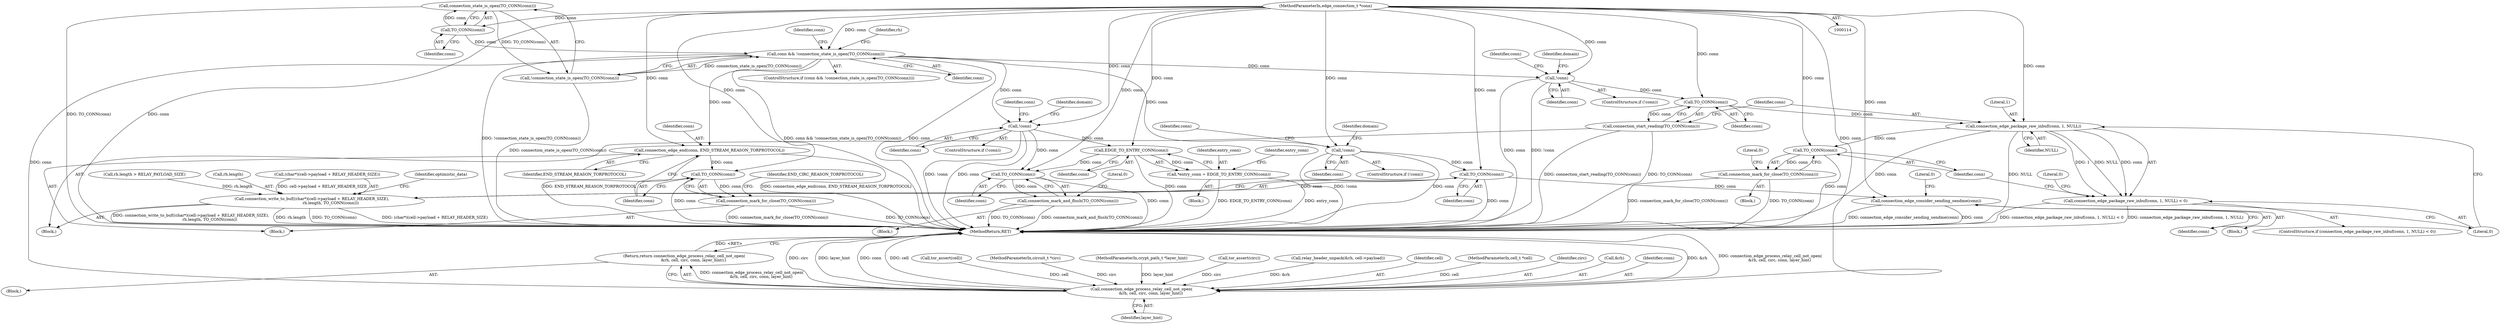 digraph "0_tor_56a7c5bc15e0447203a491c1ee37de9939ad1dcd@API" {
"1000208" [label="(Call,connection_state_is_open(TO_CONN(conn)))"];
"1000209" [label="(Call,TO_CONN(conn))"];
"1000117" [label="(MethodParameterIn,edge_connection_t *conn)"];
"1000207" [label="(Call,!connection_state_is_open(TO_CONN(conn)))"];
"1000205" [label="(Call,conn && !connection_state_is_open(TO_CONN(conn)))"];
"1000249" [label="(Call,connection_edge_process_relay_cell_not_open(\n               &rh, cell, circ, conn, layer_hint))"];
"1000248" [label="(Return,return connection_edge_process_relay_cell_not_open(\n               &rh, cell, circ, conn, layer_hint);)"];
"1000373" [label="(Call,connection_edge_end(conn, END_STREAM_REASON_TORPROTOCOL))"];
"1000377" [label="(Call,TO_CONN(conn))"];
"1000376" [label="(Call,connection_mark_for_close(TO_CONN(conn)))"];
"1000397" [label="(Call,!conn)"];
"1000439" [label="(Call,TO_CONN(conn))"];
"1000428" [label="(Call,connection_write_to_buf((char*)(cell->payload + RELAY_HEADER_SIZE),\n                              rh.length, TO_CONN(conn)))"];
"1000445" [label="(Call,connection_edge_consider_sending_sendme(conn))"];
"1000466" [label="(Call,!conn)"];
"1000488" [label="(Call,EDGE_TO_ENTRY_CONN(conn))"];
"1000486" [label="(Call,*entry_conn = EDGE_TO_ENTRY_CONN(conn))"];
"1000530" [label="(Call,TO_CONN(conn))"];
"1000529" [label="(Call,connection_mark_and_flush(TO_CONN(conn)))"];
"1000919" [label="(Call,!conn)"];
"1000948" [label="(Call,TO_CONN(conn))"];
"1000947" [label="(Call,connection_start_reading(TO_CONN(conn)))"];
"1000952" [label="(Call,connection_edge_package_raw_inbuf(conn, 1, NULL))"];
"1000951" [label="(Call,connection_edge_package_raw_inbuf(conn, 1, NULL) < 0)"];
"1000959" [label="(Call,TO_CONN(conn))"];
"1000958" [label="(Call,connection_mark_for_close(TO_CONN(conn)))"];
"1000448" [label="(Literal,0)"];
"1000137" [label="(Call,tor_assert(cell))"];
"1000484" [label="(Block,)"];
"1000467" [label="(Identifier,conn)"];
"1000488" [label="(Call,EDGE_TO_ENTRY_CONN(conn))"];
"1000951" [label="(Call,connection_edge_package_raw_inbuf(conn, 1, NULL) < 0)"];
"1000116" [label="(MethodParameterIn,circuit_t *circ)"];
"1000209" [label="(Call,TO_CONN(conn))"];
"1000247" [label="(Block,)"];
"1000947" [label="(Call,connection_start_reading(TO_CONN(conn)))"];
"1000486" [label="(Call,*entry_conn = EDGE_TO_ENTRY_CONN(conn))"];
"1000920" [label="(Identifier,conn)"];
"1000489" [label="(Identifier,conn)"];
"1000208" [label="(Call,connection_state_is_open(TO_CONN(conn)))"];
"1000118" [label="(MethodParameterIn,crypt_path_t *layer_hint)"];
"1000139" [label="(Call,tor_assert(circ))"];
"1000948" [label="(Call,TO_CONN(conn))"];
"1000255" [label="(Identifier,layer_hint)"];
"1000445" [label="(Call,connection_edge_consider_sending_sendme(conn))"];
"1000918" [label="(ControlStructure,if (!conn))"];
"1000465" [label="(ControlStructure,if (!conn))"];
"1000932" [label="(Identifier,conn)"];
"1000487" [label="(Identifier,entry_conn)"];
"1000160" [label="(Call,rh.length > RELAY_PAYLOAD_SIZE)"];
"1000531" [label="(Identifier,conn)"];
"1000217" [label="(Identifier,conn)"];
"1000260" [label="(Block,)"];
"1000396" [label="(ControlStructure,if (!conn))"];
"1000204" [label="(ControlStructure,if (conn && !connection_state_is_open(TO_CONN(conn))))"];
"1000949" [label="(Identifier,conn)"];
"1000376" [label="(Call,connection_mark_for_close(TO_CONN(conn)))"];
"1000962" [label="(Literal,0)"];
"1000959" [label="(Call,TO_CONN(conn))"];
"1000375" [label="(Identifier,END_STREAM_REASON_TORPROTOCOL)"];
"1000377" [label="(Call,TO_CONN(conn))"];
"1000205" [label="(Call,conn && !connection_state_is_open(TO_CONN(conn)))"];
"1000436" [label="(Call,rh.length)"];
"1000444" [label="(Block,)"];
"1000956" [label="(Literal,0)"];
"1000141" [label="(Call,relay_header_unpack(&rh, cell->payload))"];
"1000373" [label="(Call,connection_edge_end(conn, END_STREAM_REASON_TORPROTOCOL))"];
"1000249" [label="(Call,connection_edge_process_relay_cell_not_open(\n               &rh, cell, circ, conn, layer_hint))"];
"1000210" [label="(Identifier,conn)"];
"1000428" [label="(Call,connection_write_to_buf((char*)(cell->payload + RELAY_HEADER_SIZE),\n                              rh.length, TO_CONN(conn)))"];
"1000493" [label="(Identifier,entry_conn)"];
"1000258" [label="(Identifier,rh)"];
"1000530" [label="(Call,TO_CONN(conn))"];
"1000957" [label="(Block,)"];
"1000960" [label="(Identifier,conn)"];
"1000117" [label="(MethodParameterIn,edge_connection_t *conn)"];
"1000470" [label="(Identifier,domain)"];
"1000374" [label="(Identifier,conn)"];
"1000252" [label="(Identifier,cell)"];
"1000248" [label="(Return,return connection_edge_process_relay_cell_not_open(\n               &rh, cell, circ, conn, layer_hint);)"];
"1000115" [label="(MethodParameterIn,cell_t *cell)"];
"1000528" [label="(Block,)"];
"1000964" [label="(Literal,0)"];
"1000381" [label="(Identifier,END_CIRC_REASON_TORPROTOCOL)"];
"1000372" [label="(Block,)"];
"1000440" [label="(Identifier,conn)"];
"1000954" [label="(Literal,1)"];
"1000397" [label="(Call,!conn)"];
"1000398" [label="(Identifier,conn)"];
"1000466" [label="(Call,!conn)"];
"1000206" [label="(Identifier,conn)"];
"1000401" [label="(Identifier,domain)"];
"1000952" [label="(Call,connection_edge_package_raw_inbuf(conn, 1, NULL))"];
"1000953" [label="(Identifier,conn)"];
"1000958" [label="(Call,connection_mark_for_close(TO_CONN(conn)))"];
"1000429" [label="(Call,(char*)(cell->payload + RELAY_HEADER_SIZE))"];
"1000955" [label="(Identifier,NULL)"];
"1000443" [label="(Identifier,optimistic_data)"];
"1001058" [label="(MethodReturn,RET)"];
"1000439" [label="(Call,TO_CONN(conn))"];
"1000950" [label="(ControlStructure,if (connection_edge_package_raw_inbuf(conn, 1, NULL) < 0))"];
"1000446" [label="(Identifier,conn)"];
"1000923" [label="(Identifier,domain)"];
"1000533" [label="(Literal,0)"];
"1000207" [label="(Call,!connection_state_is_open(TO_CONN(conn)))"];
"1000253" [label="(Identifier,circ)"];
"1000412" [label="(Identifier,conn)"];
"1000919" [label="(Call,!conn)"];
"1000480" [label="(Identifier,conn)"];
"1000378" [label="(Identifier,conn)"];
"1000250" [label="(Call,&rh)"];
"1000529" [label="(Call,connection_mark_and_flush(TO_CONN(conn)))"];
"1000254" [label="(Identifier,conn)"];
"1000208" -> "1000207"  [label="AST: "];
"1000208" -> "1000209"  [label="CFG: "];
"1000209" -> "1000208"  [label="AST: "];
"1000207" -> "1000208"  [label="CFG: "];
"1000208" -> "1001058"  [label="DDG: TO_CONN(conn)"];
"1000208" -> "1000207"  [label="DDG: TO_CONN(conn)"];
"1000209" -> "1000208"  [label="DDG: conn"];
"1000209" -> "1000210"  [label="CFG: "];
"1000210" -> "1000209"  [label="AST: "];
"1000209" -> "1000205"  [label="DDG: conn"];
"1000117" -> "1000209"  [label="DDG: conn"];
"1000117" -> "1000114"  [label="AST: "];
"1000117" -> "1001058"  [label="DDG: conn"];
"1000117" -> "1000205"  [label="DDG: conn"];
"1000117" -> "1000249"  [label="DDG: conn"];
"1000117" -> "1000373"  [label="DDG: conn"];
"1000117" -> "1000377"  [label="DDG: conn"];
"1000117" -> "1000397"  [label="DDG: conn"];
"1000117" -> "1000439"  [label="DDG: conn"];
"1000117" -> "1000445"  [label="DDG: conn"];
"1000117" -> "1000466"  [label="DDG: conn"];
"1000117" -> "1000488"  [label="DDG: conn"];
"1000117" -> "1000530"  [label="DDG: conn"];
"1000117" -> "1000919"  [label="DDG: conn"];
"1000117" -> "1000948"  [label="DDG: conn"];
"1000117" -> "1000952"  [label="DDG: conn"];
"1000117" -> "1000959"  [label="DDG: conn"];
"1000207" -> "1000205"  [label="AST: "];
"1000205" -> "1000207"  [label="CFG: "];
"1000207" -> "1001058"  [label="DDG: connection_state_is_open(TO_CONN(conn))"];
"1000207" -> "1000205"  [label="DDG: connection_state_is_open(TO_CONN(conn))"];
"1000205" -> "1000204"  [label="AST: "];
"1000205" -> "1000206"  [label="CFG: "];
"1000206" -> "1000205"  [label="AST: "];
"1000217" -> "1000205"  [label="CFG: "];
"1000258" -> "1000205"  [label="CFG: "];
"1000205" -> "1001058"  [label="DDG: conn"];
"1000205" -> "1001058"  [label="DDG: !connection_state_is_open(TO_CONN(conn))"];
"1000205" -> "1001058"  [label="DDG: conn && !connection_state_is_open(TO_CONN(conn))"];
"1000205" -> "1000249"  [label="DDG: conn"];
"1000205" -> "1000373"  [label="DDG: conn"];
"1000205" -> "1000397"  [label="DDG: conn"];
"1000205" -> "1000466"  [label="DDG: conn"];
"1000205" -> "1000919"  [label="DDG: conn"];
"1000249" -> "1000248"  [label="AST: "];
"1000249" -> "1000255"  [label="CFG: "];
"1000250" -> "1000249"  [label="AST: "];
"1000252" -> "1000249"  [label="AST: "];
"1000253" -> "1000249"  [label="AST: "];
"1000254" -> "1000249"  [label="AST: "];
"1000255" -> "1000249"  [label="AST: "];
"1000248" -> "1000249"  [label="CFG: "];
"1000249" -> "1001058"  [label="DDG: circ"];
"1000249" -> "1001058"  [label="DDG: layer_hint"];
"1000249" -> "1001058"  [label="DDG: conn"];
"1000249" -> "1001058"  [label="DDG: cell"];
"1000249" -> "1001058"  [label="DDG: &rh"];
"1000249" -> "1001058"  [label="DDG: connection_edge_process_relay_cell_not_open(\n               &rh, cell, circ, conn, layer_hint)"];
"1000249" -> "1000248"  [label="DDG: connection_edge_process_relay_cell_not_open(\n               &rh, cell, circ, conn, layer_hint)"];
"1000141" -> "1000249"  [label="DDG: &rh"];
"1000137" -> "1000249"  [label="DDG: cell"];
"1000115" -> "1000249"  [label="DDG: cell"];
"1000139" -> "1000249"  [label="DDG: circ"];
"1000116" -> "1000249"  [label="DDG: circ"];
"1000118" -> "1000249"  [label="DDG: layer_hint"];
"1000248" -> "1000247"  [label="AST: "];
"1001058" -> "1000248"  [label="CFG: "];
"1000248" -> "1001058"  [label="DDG: <RET>"];
"1000373" -> "1000372"  [label="AST: "];
"1000373" -> "1000375"  [label="CFG: "];
"1000374" -> "1000373"  [label="AST: "];
"1000375" -> "1000373"  [label="AST: "];
"1000378" -> "1000373"  [label="CFG: "];
"1000373" -> "1001058"  [label="DDG: END_STREAM_REASON_TORPROTOCOL"];
"1000373" -> "1001058"  [label="DDG: connection_edge_end(conn, END_STREAM_REASON_TORPROTOCOL)"];
"1000373" -> "1000377"  [label="DDG: conn"];
"1000377" -> "1000376"  [label="AST: "];
"1000377" -> "1000378"  [label="CFG: "];
"1000378" -> "1000377"  [label="AST: "];
"1000376" -> "1000377"  [label="CFG: "];
"1000377" -> "1001058"  [label="DDG: conn"];
"1000377" -> "1000376"  [label="DDG: conn"];
"1000376" -> "1000372"  [label="AST: "];
"1000381" -> "1000376"  [label="CFG: "];
"1000376" -> "1001058"  [label="DDG: connection_mark_for_close(TO_CONN(conn))"];
"1000376" -> "1001058"  [label="DDG: TO_CONN(conn)"];
"1000397" -> "1000396"  [label="AST: "];
"1000397" -> "1000398"  [label="CFG: "];
"1000398" -> "1000397"  [label="AST: "];
"1000401" -> "1000397"  [label="CFG: "];
"1000412" -> "1000397"  [label="CFG: "];
"1000397" -> "1001058"  [label="DDG: !conn"];
"1000397" -> "1001058"  [label="DDG: conn"];
"1000397" -> "1000439"  [label="DDG: conn"];
"1000439" -> "1000428"  [label="AST: "];
"1000439" -> "1000440"  [label="CFG: "];
"1000440" -> "1000439"  [label="AST: "];
"1000428" -> "1000439"  [label="CFG: "];
"1000439" -> "1001058"  [label="DDG: conn"];
"1000439" -> "1000428"  [label="DDG: conn"];
"1000439" -> "1000445"  [label="DDG: conn"];
"1000428" -> "1000260"  [label="AST: "];
"1000429" -> "1000428"  [label="AST: "];
"1000436" -> "1000428"  [label="AST: "];
"1000443" -> "1000428"  [label="CFG: "];
"1000428" -> "1001058"  [label="DDG: connection_write_to_buf((char*)(cell->payload + RELAY_HEADER_SIZE),\n                              rh.length, TO_CONN(conn))"];
"1000428" -> "1001058"  [label="DDG: rh.length"];
"1000428" -> "1001058"  [label="DDG: TO_CONN(conn)"];
"1000428" -> "1001058"  [label="DDG: (char*)(cell->payload + RELAY_HEADER_SIZE)"];
"1000429" -> "1000428"  [label="DDG: cell->payload + RELAY_HEADER_SIZE"];
"1000160" -> "1000428"  [label="DDG: rh.length"];
"1000445" -> "1000444"  [label="AST: "];
"1000445" -> "1000446"  [label="CFG: "];
"1000446" -> "1000445"  [label="AST: "];
"1000448" -> "1000445"  [label="CFG: "];
"1000445" -> "1001058"  [label="DDG: conn"];
"1000445" -> "1001058"  [label="DDG: connection_edge_consider_sending_sendme(conn)"];
"1000466" -> "1000465"  [label="AST: "];
"1000466" -> "1000467"  [label="CFG: "];
"1000467" -> "1000466"  [label="AST: "];
"1000470" -> "1000466"  [label="CFG: "];
"1000480" -> "1000466"  [label="CFG: "];
"1000466" -> "1001058"  [label="DDG: conn"];
"1000466" -> "1001058"  [label="DDG: !conn"];
"1000466" -> "1000488"  [label="DDG: conn"];
"1000466" -> "1000530"  [label="DDG: conn"];
"1000488" -> "1000486"  [label="AST: "];
"1000488" -> "1000489"  [label="CFG: "];
"1000489" -> "1000488"  [label="AST: "];
"1000486" -> "1000488"  [label="CFG: "];
"1000488" -> "1001058"  [label="DDG: conn"];
"1000488" -> "1000486"  [label="DDG: conn"];
"1000488" -> "1000530"  [label="DDG: conn"];
"1000486" -> "1000484"  [label="AST: "];
"1000487" -> "1000486"  [label="AST: "];
"1000493" -> "1000486"  [label="CFG: "];
"1000486" -> "1001058"  [label="DDG: EDGE_TO_ENTRY_CONN(conn)"];
"1000486" -> "1001058"  [label="DDG: entry_conn"];
"1000530" -> "1000529"  [label="AST: "];
"1000530" -> "1000531"  [label="CFG: "];
"1000531" -> "1000530"  [label="AST: "];
"1000529" -> "1000530"  [label="CFG: "];
"1000530" -> "1001058"  [label="DDG: conn"];
"1000530" -> "1000529"  [label="DDG: conn"];
"1000529" -> "1000528"  [label="AST: "];
"1000533" -> "1000529"  [label="CFG: "];
"1000529" -> "1001058"  [label="DDG: TO_CONN(conn)"];
"1000529" -> "1001058"  [label="DDG: connection_mark_and_flush(TO_CONN(conn))"];
"1000919" -> "1000918"  [label="AST: "];
"1000919" -> "1000920"  [label="CFG: "];
"1000920" -> "1000919"  [label="AST: "];
"1000923" -> "1000919"  [label="CFG: "];
"1000932" -> "1000919"  [label="CFG: "];
"1000919" -> "1001058"  [label="DDG: conn"];
"1000919" -> "1001058"  [label="DDG: !conn"];
"1000919" -> "1000948"  [label="DDG: conn"];
"1000948" -> "1000947"  [label="AST: "];
"1000948" -> "1000949"  [label="CFG: "];
"1000949" -> "1000948"  [label="AST: "];
"1000947" -> "1000948"  [label="CFG: "];
"1000948" -> "1000947"  [label="DDG: conn"];
"1000948" -> "1000952"  [label="DDG: conn"];
"1000947" -> "1000260"  [label="AST: "];
"1000953" -> "1000947"  [label="CFG: "];
"1000947" -> "1001058"  [label="DDG: TO_CONN(conn)"];
"1000947" -> "1001058"  [label="DDG: connection_start_reading(TO_CONN(conn))"];
"1000952" -> "1000951"  [label="AST: "];
"1000952" -> "1000955"  [label="CFG: "];
"1000953" -> "1000952"  [label="AST: "];
"1000954" -> "1000952"  [label="AST: "];
"1000955" -> "1000952"  [label="AST: "];
"1000956" -> "1000952"  [label="CFG: "];
"1000952" -> "1001058"  [label="DDG: conn"];
"1000952" -> "1001058"  [label="DDG: NULL"];
"1000952" -> "1000951"  [label="DDG: conn"];
"1000952" -> "1000951"  [label="DDG: 1"];
"1000952" -> "1000951"  [label="DDG: NULL"];
"1000952" -> "1000959"  [label="DDG: conn"];
"1000951" -> "1000950"  [label="AST: "];
"1000951" -> "1000956"  [label="CFG: "];
"1000956" -> "1000951"  [label="AST: "];
"1000960" -> "1000951"  [label="CFG: "];
"1000964" -> "1000951"  [label="CFG: "];
"1000951" -> "1001058"  [label="DDG: connection_edge_package_raw_inbuf(conn, 1, NULL)"];
"1000951" -> "1001058"  [label="DDG: connection_edge_package_raw_inbuf(conn, 1, NULL) < 0"];
"1000959" -> "1000958"  [label="AST: "];
"1000959" -> "1000960"  [label="CFG: "];
"1000960" -> "1000959"  [label="AST: "];
"1000958" -> "1000959"  [label="CFG: "];
"1000959" -> "1001058"  [label="DDG: conn"];
"1000959" -> "1000958"  [label="DDG: conn"];
"1000958" -> "1000957"  [label="AST: "];
"1000962" -> "1000958"  [label="CFG: "];
"1000958" -> "1001058"  [label="DDG: connection_mark_for_close(TO_CONN(conn))"];
"1000958" -> "1001058"  [label="DDG: TO_CONN(conn)"];
}
